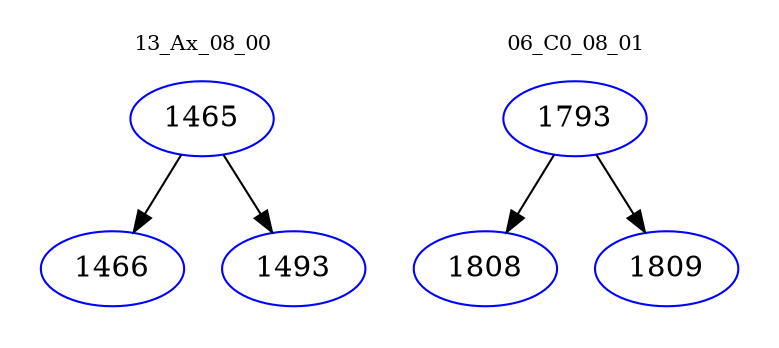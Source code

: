 digraph{
subgraph cluster_0 {
color = white
label = "13_Ax_08_00";
fontsize=10;
T0_1465 [label="1465", color="blue"]
T0_1465 -> T0_1466 [color="black"]
T0_1466 [label="1466", color="blue"]
T0_1465 -> T0_1493 [color="black"]
T0_1493 [label="1493", color="blue"]
}
subgraph cluster_1 {
color = white
label = "06_C0_08_01";
fontsize=10;
T1_1793 [label="1793", color="blue"]
T1_1793 -> T1_1808 [color="black"]
T1_1808 [label="1808", color="blue"]
T1_1793 -> T1_1809 [color="black"]
T1_1809 [label="1809", color="blue"]
}
}
